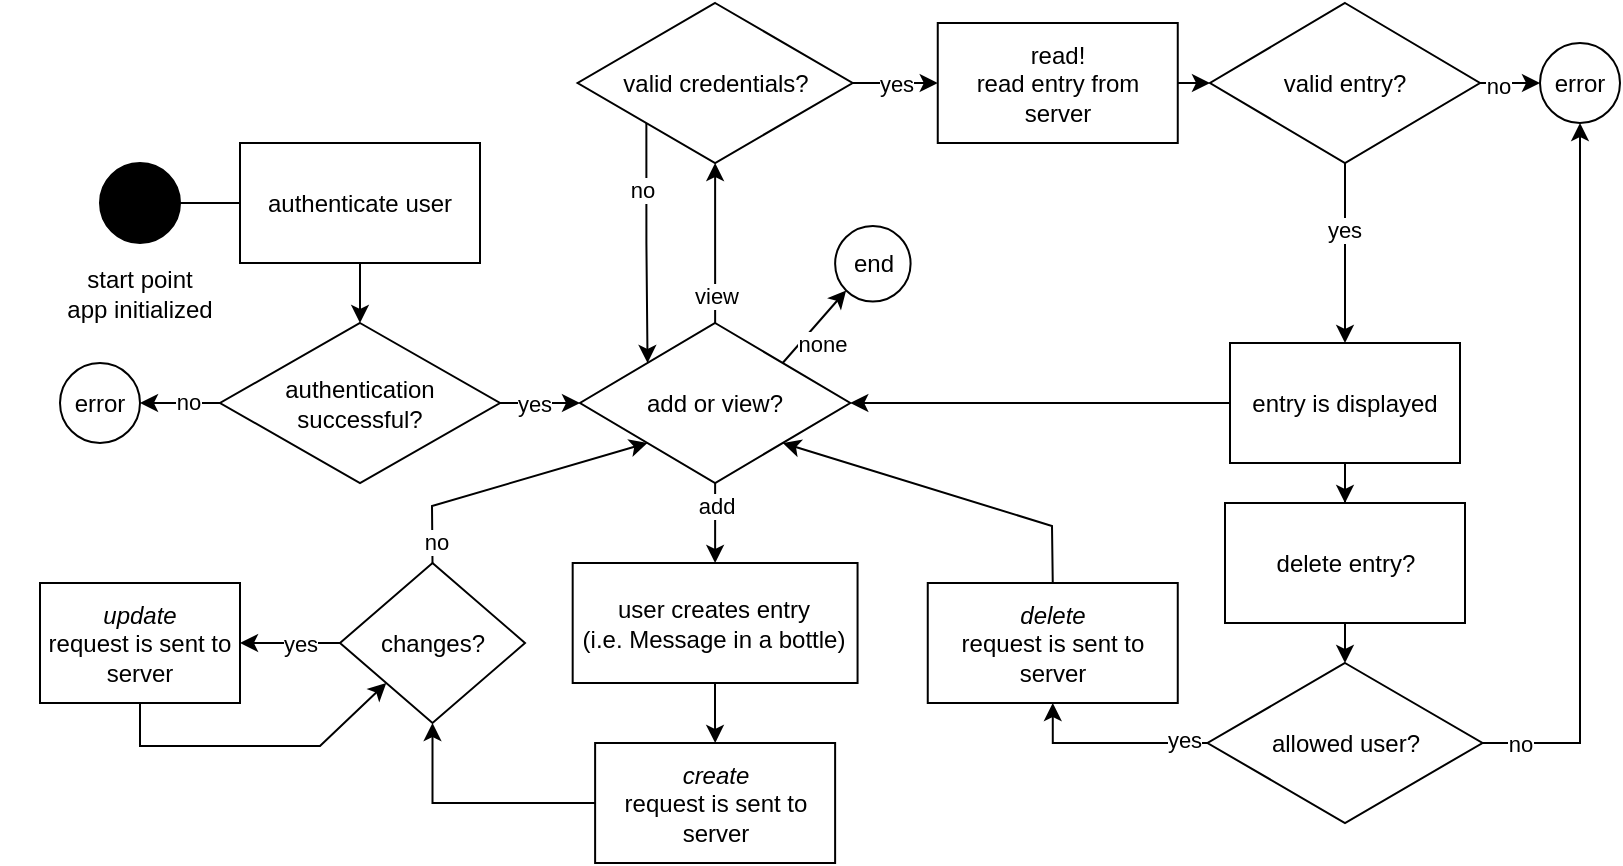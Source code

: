 <mxfile version="15.7.3" type="github" pages="2">
  <diagram id="s8fzFbX6xLmCuKb0O2X_" name="client side">
    <mxGraphModel dx="1186" dy="513" grid="1" gridSize="10" guides="1" tooltips="1" connect="1" arrows="1" fold="1" page="1" pageScale="1" pageWidth="850" pageHeight="1100" math="0" shadow="0">
      <root>
        <mxCell id="0" />
        <mxCell id="1" parent="0" />
        <mxCell id="-XUodZGf045c1RuwJL0l-8" value="" style="ellipse;whiteSpace=wrap;html=1;aspect=fixed;fillColor=#000000;" vertex="1" parent="1">
          <mxGeometry x="60" y="118.5" width="40" height="40" as="geometry" />
        </mxCell>
        <mxCell id="-XUodZGf045c1RuwJL0l-10" value="" style="shape=image;verticalLabelPosition=bottom;labelBackgroundColor=#ffffff;verticalAlign=top;aspect=fixed;imageAspect=0;image=https://upload.wikimedia.org/wikipedia/en/2/2d/Lakitu.png;" vertex="1" parent="1">
          <mxGeometry x="44.53" y="37.5" width="55.47" height="61" as="geometry" />
        </mxCell>
        <mxCell id="-XUodZGf045c1RuwJL0l-11" value="start point&lt;br&gt;app initialized" style="text;html=1;strokeColor=none;fillColor=none;align=center;verticalAlign=middle;whiteSpace=wrap;rounded=0;" vertex="1" parent="1">
          <mxGeometry x="10" y="168.5" width="140" height="30" as="geometry" />
        </mxCell>
        <mxCell id="-XUodZGf045c1RuwJL0l-12" value="" style="endArrow=classic;html=1;rounded=0;exitX=1;exitY=0.5;exitDx=0;exitDy=0;entryX=0;entryY=0.5;entryDx=0;entryDy=0;" edge="1" parent="1" source="-XUodZGf045c1RuwJL0l-8">
          <mxGeometry width="50" height="50" relative="1" as="geometry">
            <mxPoint x="770" y="288.5" as="sourcePoint" />
            <mxPoint x="200" y="138.5" as="targetPoint" />
          </mxGeometry>
        </mxCell>
        <mxCell id="-XUodZGf045c1RuwJL0l-19" value="&lt;i&gt;update&lt;/i&gt;&lt;br&gt;request is sent to server" style="rounded=0;whiteSpace=wrap;html=1;fillColor=#FFFFFF;" vertex="1" parent="1">
          <mxGeometry x="30" y="328.5" width="100" height="60" as="geometry" />
        </mxCell>
        <mxCell id="-XUodZGf045c1RuwJL0l-20" value="changes?" style="rhombus;whiteSpace=wrap;html=1;fillColor=#FFFFFF;" vertex="1" parent="1">
          <mxGeometry x="180" y="318.5" width="92.5" height="80" as="geometry" />
        </mxCell>
        <mxCell id="-XUodZGf045c1RuwJL0l-22" value="" style="endArrow=classic;html=1;rounded=0;exitX=0;exitY=0.5;exitDx=0;exitDy=0;entryX=1;entryY=0.5;entryDx=0;entryDy=0;" edge="1" parent="1" source="-XUodZGf045c1RuwJL0l-20" target="-XUodZGf045c1RuwJL0l-19">
          <mxGeometry width="50" height="50" relative="1" as="geometry">
            <mxPoint x="790" y="328.5" as="sourcePoint" />
            <mxPoint x="840" y="278.5" as="targetPoint" />
          </mxGeometry>
        </mxCell>
        <mxCell id="-XUodZGf045c1RuwJL0l-27" value="yes" style="edgeLabel;html=1;align=center;verticalAlign=middle;resizable=0;points=[];" vertex="1" connectable="0" parent="-XUodZGf045c1RuwJL0l-22">
          <mxGeometry x="-0.03" y="1" relative="1" as="geometry">
            <mxPoint x="4" y="-1" as="offset" />
          </mxGeometry>
        </mxCell>
        <mxCell id="-XUodZGf045c1RuwJL0l-24" value="add or view?" style="rhombus;whiteSpace=wrap;html=1;fillColor=#FFFFFF;" vertex="1" parent="1">
          <mxGeometry x="300" y="198.5" width="135.13" height="80" as="geometry" />
        </mxCell>
        <mxCell id="-XUodZGf045c1RuwJL0l-26" value="add" style="endArrow=classic;html=1;rounded=0;exitX=0.5;exitY=1;exitDx=0;exitDy=0;entryX=0.5;entryY=0;entryDx=0;entryDy=0;" edge="1" parent="1" source="-XUodZGf045c1RuwJL0l-24" target="WD7ghBFeFN-7xC81UN5C-24">
          <mxGeometry x="-0.406" width="50" height="50" relative="1" as="geometry">
            <mxPoint x="850" y="178.5" as="sourcePoint" />
            <mxPoint x="367.56" y="348.5" as="targetPoint" />
            <mxPoint as="offset" />
          </mxGeometry>
        </mxCell>
        <mxCell id="-XUodZGf045c1RuwJL0l-29" value="view" style="endArrow=classic;html=1;rounded=0;entryX=0.5;entryY=1;entryDx=0;entryDy=0;exitX=0.5;exitY=0;exitDx=0;exitDy=0;" edge="1" parent="1" source="-XUodZGf045c1RuwJL0l-24" target="-XUodZGf045c1RuwJL0l-30">
          <mxGeometry x="-0.667" width="50" height="50" relative="1" as="geometry">
            <mxPoint x="410" y="198.5" as="sourcePoint" />
            <mxPoint x="625" y="158.5" as="targetPoint" />
            <mxPoint as="offset" />
          </mxGeometry>
        </mxCell>
        <mxCell id="WD7ghBFeFN-7xC81UN5C-22" style="edgeStyle=orthogonalEdgeStyle;rounded=0;orthogonalLoop=1;jettySize=auto;html=1;exitX=0;exitY=1;exitDx=0;exitDy=0;entryX=0;entryY=0;entryDx=0;entryDy=0;" edge="1" parent="1" source="-XUodZGf045c1RuwJL0l-30" target="-XUodZGf045c1RuwJL0l-24">
          <mxGeometry relative="1" as="geometry" />
        </mxCell>
        <mxCell id="WD7ghBFeFN-7xC81UN5C-23" value="no" style="edgeLabel;html=1;align=center;verticalAlign=middle;resizable=0;points=[];" vertex="1" connectable="0" parent="WD7ghBFeFN-7xC81UN5C-22">
          <mxGeometry x="-0.443" y="-2" relative="1" as="geometry">
            <mxPoint as="offset" />
          </mxGeometry>
        </mxCell>
        <mxCell id="-XUodZGf045c1RuwJL0l-30" value="valid credentials?" style="rhombus;whiteSpace=wrap;html=1;fillColor=#FFFFFF;" vertex="1" parent="1">
          <mxGeometry x="298.81" y="38.5" width="137.5" height="80" as="geometry" />
        </mxCell>
        <mxCell id="-XUodZGf045c1RuwJL0l-33" value="yes" style="endArrow=classic;html=1;rounded=0;exitX=1;exitY=0.5;exitDx=0;exitDy=0;entryX=0;entryY=0.5;entryDx=0;entryDy=0;" edge="1" parent="1" source="-XUodZGf045c1RuwJL0l-30" target="-XUodZGf045c1RuwJL0l-39">
          <mxGeometry width="50" height="50" relative="1" as="geometry">
            <mxPoint x="840" y="238.5" as="sourcePoint" />
            <mxPoint x="625" y="348.5" as="targetPoint" />
          </mxGeometry>
        </mxCell>
        <mxCell id="-XUodZGf045c1RuwJL0l-45" value="" style="edgeStyle=orthogonalEdgeStyle;rounded=0;orthogonalLoop=1;jettySize=auto;html=1;exitX=0.5;exitY=1;exitDx=0;exitDy=0;" edge="1" parent="1" source="-XUodZGf045c1RuwJL0l-36" target="-XUodZGf045c1RuwJL0l-44">
          <mxGeometry relative="1" as="geometry" />
        </mxCell>
        <mxCell id="-XUodZGf045c1RuwJL0l-46" value="yes" style="edgeLabel;html=1;align=center;verticalAlign=middle;resizable=0;points=[];" vertex="1" connectable="0" parent="-XUodZGf045c1RuwJL0l-45">
          <mxGeometry x="-0.282" y="-1" relative="1" as="geometry">
            <mxPoint y="1" as="offset" />
          </mxGeometry>
        </mxCell>
        <mxCell id="-XUodZGf045c1RuwJL0l-36" value="valid entry?" style="rhombus;whiteSpace=wrap;html=1;fillColor=#FFFFFF;" vertex="1" parent="1">
          <mxGeometry x="615" y="38.5" width="135" height="80" as="geometry" />
        </mxCell>
        <mxCell id="-XUodZGf045c1RuwJL0l-39" value="&lt;span&gt;read!&lt;br&gt;read entry from server&lt;/span&gt;" style="rounded=0;whiteSpace=wrap;html=1;fillColor=#FFFFFF;" vertex="1" parent="1">
          <mxGeometry x="478.88" y="48.5" width="120" height="60" as="geometry" />
        </mxCell>
        <mxCell id="-XUodZGf045c1RuwJL0l-40" value="" style="endArrow=classic;html=1;rounded=0;exitX=1;exitY=0.5;exitDx=0;exitDy=0;" edge="1" parent="1" source="-XUodZGf045c1RuwJL0l-39" target="-XUodZGf045c1RuwJL0l-36">
          <mxGeometry width="50" height="50" relative="1" as="geometry">
            <mxPoint x="840" y="308.5" as="sourcePoint" />
            <mxPoint x="890" y="258.5" as="targetPoint" />
          </mxGeometry>
        </mxCell>
        <mxCell id="-XUodZGf045c1RuwJL0l-41" value="no" style="endArrow=classic;html=1;rounded=0;exitX=1;exitY=0.5;exitDx=0;exitDy=0;entryX=0;entryY=0.5;entryDx=0;entryDy=0;" edge="1" parent="1" source="-XUodZGf045c1RuwJL0l-36" target="-XUodZGf045c1RuwJL0l-42">
          <mxGeometry x="-0.385" y="-1" width="50" height="50" relative="1" as="geometry">
            <mxPoint x="820" y="418.5" as="sourcePoint" />
            <mxPoint x="730.0" y="248.5" as="targetPoint" />
            <mxPoint as="offset" />
          </mxGeometry>
        </mxCell>
        <mxCell id="-XUodZGf045c1RuwJL0l-42" value="error" style="ellipse;whiteSpace=wrap;html=1;aspect=fixed;fillColor=#FFFFFF;" vertex="1" parent="1">
          <mxGeometry x="780" y="58.5" width="40" height="40" as="geometry" />
        </mxCell>
        <mxCell id="WD7ghBFeFN-7xC81UN5C-33" value="" style="edgeStyle=orthogonalEdgeStyle;rounded=0;orthogonalLoop=1;jettySize=auto;html=1;" edge="1" parent="1" source="-XUodZGf045c1RuwJL0l-44" target="WD7ghBFeFN-7xC81UN5C-32">
          <mxGeometry relative="1" as="geometry" />
        </mxCell>
        <mxCell id="-XUodZGf045c1RuwJL0l-44" value="entry is displayed" style="whiteSpace=wrap;html=1;fillColor=#FFFFFF;" vertex="1" parent="1">
          <mxGeometry x="625" y="208.5" width="115" height="60" as="geometry" />
        </mxCell>
        <mxCell id="-XUodZGf045c1RuwJL0l-53" value="end" style="ellipse;whiteSpace=wrap;html=1;aspect=fixed;fillColor=#FFFFFF;" vertex="1" parent="1">
          <mxGeometry x="427.56" y="150" width="37.74" height="37.74" as="geometry" />
        </mxCell>
        <mxCell id="-XUodZGf045c1RuwJL0l-54" value="" style="endArrow=classic;html=1;rounded=0;exitX=0;exitY=0.5;exitDx=0;exitDy=0;entryX=1;entryY=0.5;entryDx=0;entryDy=0;" edge="1" parent="1" source="-XUodZGf045c1RuwJL0l-44" target="-XUodZGf045c1RuwJL0l-24">
          <mxGeometry width="50" height="50" relative="1" as="geometry">
            <mxPoint x="470" y="338.5" as="sourcePoint" />
            <mxPoint x="500" y="298.5" as="targetPoint" />
          </mxGeometry>
        </mxCell>
        <mxCell id="WD7ghBFeFN-7xC81UN5C-47" style="edgeStyle=orthogonalEdgeStyle;rounded=0;orthogonalLoop=1;jettySize=auto;html=1;entryX=0.5;entryY=1;entryDx=0;entryDy=0;" edge="1" parent="1" source="-XUodZGf045c1RuwJL0l-56" target="-XUodZGf045c1RuwJL0l-60">
          <mxGeometry relative="1" as="geometry" />
        </mxCell>
        <mxCell id="WD7ghBFeFN-7xC81UN5C-48" value="yes" style="edgeLabel;html=1;align=center;verticalAlign=middle;resizable=0;points=[];" vertex="1" connectable="0" parent="WD7ghBFeFN-7xC81UN5C-47">
          <mxGeometry x="-0.76" y="-2" relative="1" as="geometry">
            <mxPoint x="-1" as="offset" />
          </mxGeometry>
        </mxCell>
        <mxCell id="-XUodZGf045c1RuwJL0l-56" value="allowed user?" style="rhombus;whiteSpace=wrap;html=1;fillColor=#FFFFFF;" vertex="1" parent="1">
          <mxGeometry x="613.75" y="368.5" width="137.5" height="80" as="geometry" />
        </mxCell>
        <mxCell id="-XUodZGf045c1RuwJL0l-60" value="&lt;i&gt;delete&lt;/i&gt;&lt;br&gt;request is sent to server" style="rounded=0;whiteSpace=wrap;html=1;fillColor=#FFFFFF;" vertex="1" parent="1">
          <mxGeometry x="473.88" y="328.5" width="125" height="60" as="geometry" />
        </mxCell>
        <mxCell id="WD7ghBFeFN-7xC81UN5C-2" value="" style="endArrow=classic;html=1;rounded=0;exitX=1;exitY=0.5;exitDx=0;exitDy=0;entryX=0.5;entryY=1;entryDx=0;entryDy=0;" edge="1" parent="1" source="-XUodZGf045c1RuwJL0l-56" target="-XUodZGf045c1RuwJL0l-42">
          <mxGeometry width="50" height="50" relative="1" as="geometry">
            <mxPoint x="800" y="408.5" as="sourcePoint" />
            <mxPoint x="760" y="258.5" as="targetPoint" />
            <Array as="points">
              <mxPoint x="800" y="408.5" />
              <mxPoint x="800" y="338.5" />
            </Array>
          </mxGeometry>
        </mxCell>
        <mxCell id="WD7ghBFeFN-7xC81UN5C-3" value="no" style="edgeLabel;html=1;align=center;verticalAlign=middle;resizable=0;points=[];" vertex="1" connectable="0" parent="WD7ghBFeFN-7xC81UN5C-2">
          <mxGeometry x="-0.315" y="2" relative="1" as="geometry">
            <mxPoint x="-28" y="74" as="offset" />
          </mxGeometry>
        </mxCell>
        <mxCell id="WD7ghBFeFN-7xC81UN5C-13" style="edgeStyle=orthogonalEdgeStyle;rounded=0;orthogonalLoop=1;jettySize=auto;html=1;entryX=0.5;entryY=0;entryDx=0;entryDy=0;" edge="1" parent="1" source="WD7ghBFeFN-7xC81UN5C-10" target="WD7ghBFeFN-7xC81UN5C-14">
          <mxGeometry relative="1" as="geometry" />
        </mxCell>
        <mxCell id="WD7ghBFeFN-7xC81UN5C-10" value="authenticate user" style="rounded=0;whiteSpace=wrap;html=1;fillColor=#FFFFFF;" vertex="1" parent="1">
          <mxGeometry x="130.0" y="108.5" width="120" height="60" as="geometry" />
        </mxCell>
        <mxCell id="WD7ghBFeFN-7xC81UN5C-15" style="edgeStyle=orthogonalEdgeStyle;rounded=0;orthogonalLoop=1;jettySize=auto;html=1;exitX=1;exitY=0.5;exitDx=0;exitDy=0;entryX=0;entryY=0.5;entryDx=0;entryDy=0;" edge="1" parent="1" source="WD7ghBFeFN-7xC81UN5C-14" target="-XUodZGf045c1RuwJL0l-24">
          <mxGeometry relative="1" as="geometry" />
        </mxCell>
        <mxCell id="WD7ghBFeFN-7xC81UN5C-18" value="yes" style="edgeLabel;html=1;align=center;verticalAlign=middle;resizable=0;points=[];" vertex="1" connectable="0" parent="WD7ghBFeFN-7xC81UN5C-15">
          <mxGeometry x="-0.268" y="-1" relative="1" as="geometry">
            <mxPoint x="2" y="-1" as="offset" />
          </mxGeometry>
        </mxCell>
        <mxCell id="WD7ghBFeFN-7xC81UN5C-58" style="edgeStyle=orthogonalEdgeStyle;rounded=0;orthogonalLoop=1;jettySize=auto;html=1;entryX=1;entryY=0.5;entryDx=0;entryDy=0;" edge="1" parent="1" source="WD7ghBFeFN-7xC81UN5C-14" target="WD7ghBFeFN-7xC81UN5C-19">
          <mxGeometry relative="1" as="geometry" />
        </mxCell>
        <mxCell id="WD7ghBFeFN-7xC81UN5C-59" value="no" style="edgeLabel;html=1;align=center;verticalAlign=middle;resizable=0;points=[];" vertex="1" connectable="0" parent="WD7ghBFeFN-7xC81UN5C-58">
          <mxGeometry x="-0.191" y="-1" relative="1" as="geometry">
            <mxPoint as="offset" />
          </mxGeometry>
        </mxCell>
        <mxCell id="WD7ghBFeFN-7xC81UN5C-14" value="authentication&lt;br&gt;successful?" style="rhombus;whiteSpace=wrap;html=1;fillColor=#FFFFFF;" vertex="1" parent="1">
          <mxGeometry x="120" y="198.5" width="140" height="80" as="geometry" />
        </mxCell>
        <mxCell id="WD7ghBFeFN-7xC81UN5C-19" value="error" style="ellipse;whiteSpace=wrap;html=1;aspect=fixed;fillColor=#FFFFFF;" vertex="1" parent="1">
          <mxGeometry x="40" y="218.5" width="40" height="40" as="geometry" />
        </mxCell>
        <mxCell id="WD7ghBFeFN-7xC81UN5C-29" value="" style="edgeStyle=orthogonalEdgeStyle;rounded=0;orthogonalLoop=1;jettySize=auto;html=1;" edge="1" parent="1" source="WD7ghBFeFN-7xC81UN5C-24" target="WD7ghBFeFN-7xC81UN5C-28">
          <mxGeometry relative="1" as="geometry" />
        </mxCell>
        <mxCell id="WD7ghBFeFN-7xC81UN5C-24" value="&lt;span&gt;user creates entry&lt;/span&gt;&lt;br&gt;&lt;span&gt;(i.e. Message in a bottle)&lt;/span&gt;" style="rounded=0;whiteSpace=wrap;html=1;fillColor=#FFFFFF;" vertex="1" parent="1">
          <mxGeometry x="296.34" y="318.5" width="142.44" height="60" as="geometry" />
        </mxCell>
        <mxCell id="WD7ghBFeFN-7xC81UN5C-38" style="edgeStyle=orthogonalEdgeStyle;rounded=0;orthogonalLoop=1;jettySize=auto;html=1;exitX=0;exitY=0.5;exitDx=0;exitDy=0;" edge="1" parent="1" source="WD7ghBFeFN-7xC81UN5C-28" target="-XUodZGf045c1RuwJL0l-20">
          <mxGeometry relative="1" as="geometry" />
        </mxCell>
        <mxCell id="WD7ghBFeFN-7xC81UN5C-28" value="&lt;i&gt;create&lt;/i&gt;&lt;br&gt;request is sent to server" style="whiteSpace=wrap;html=1;rounded=0;fillColor=#FFFFFF;" vertex="1" parent="1">
          <mxGeometry x="307.56" y="408.5" width="120" height="60" as="geometry" />
        </mxCell>
        <mxCell id="WD7ghBFeFN-7xC81UN5C-34" style="edgeStyle=orthogonalEdgeStyle;rounded=0;orthogonalLoop=1;jettySize=auto;html=1;exitX=0.5;exitY=1;exitDx=0;exitDy=0;entryX=0.5;entryY=0;entryDx=0;entryDy=0;" edge="1" parent="1" source="WD7ghBFeFN-7xC81UN5C-32" target="-XUodZGf045c1RuwJL0l-56">
          <mxGeometry relative="1" as="geometry" />
        </mxCell>
        <mxCell id="WD7ghBFeFN-7xC81UN5C-32" value="delete entry?" style="whiteSpace=wrap;html=1;fillColor=#FFFFFF;" vertex="1" parent="1">
          <mxGeometry x="622.5" y="288.5" width="120" height="60" as="geometry" />
        </mxCell>
        <mxCell id="WD7ghBFeFN-7xC81UN5C-44" value="" style="endArrow=classic;html=1;rounded=0;exitX=0.5;exitY=0;exitDx=0;exitDy=0;entryX=0;entryY=1;entryDx=0;entryDy=0;" edge="1" parent="1" source="-XUodZGf045c1RuwJL0l-20" target="-XUodZGf045c1RuwJL0l-24">
          <mxGeometry width="50" height="50" relative="1" as="geometry">
            <mxPoint x="280" y="377.37" as="sourcePoint" />
            <mxPoint x="330" y="327.37" as="targetPoint" />
            <Array as="points">
              <mxPoint x="226" y="290" />
            </Array>
          </mxGeometry>
        </mxCell>
        <mxCell id="WD7ghBFeFN-7xC81UN5C-45" value="no" style="edgeLabel;html=1;align=center;verticalAlign=middle;resizable=0;points=[];" vertex="1" connectable="0" parent="WD7ghBFeFN-7xC81UN5C-44">
          <mxGeometry x="-0.849" y="-2" relative="1" as="geometry">
            <mxPoint as="offset" />
          </mxGeometry>
        </mxCell>
        <mxCell id="WD7ghBFeFN-7xC81UN5C-55" value="" style="endArrow=classic;html=1;rounded=0;entryX=0;entryY=1;entryDx=0;entryDy=0;exitX=1;exitY=0;exitDx=0;exitDy=0;" edge="1" parent="1" source="-XUodZGf045c1RuwJL0l-24" target="-XUodZGf045c1RuwJL0l-53">
          <mxGeometry width="50" height="50" relative="1" as="geometry">
            <mxPoint x="400" y="218.5" as="sourcePoint" />
            <mxPoint x="450" y="168.5" as="targetPoint" />
          </mxGeometry>
        </mxCell>
        <mxCell id="WD7ghBFeFN-7xC81UN5C-56" value="none" style="edgeLabel;html=1;align=center;verticalAlign=middle;resizable=0;points=[];" vertex="1" connectable="0" parent="WD7ghBFeFN-7xC81UN5C-55">
          <mxGeometry x="-0.803" y="1" relative="1" as="geometry">
            <mxPoint x="17" y="-6" as="offset" />
          </mxGeometry>
        </mxCell>
        <mxCell id="WD7ghBFeFN-7xC81UN5C-57" value="" style="endArrow=classic;html=1;rounded=0;entryX=1;entryY=1;entryDx=0;entryDy=0;exitX=0.5;exitY=0;exitDx=0;exitDy=0;" edge="1" parent="1" source="-XUodZGf045c1RuwJL0l-60" target="-XUodZGf045c1RuwJL0l-24">
          <mxGeometry width="50" height="50" relative="1" as="geometry">
            <mxPoint x="460" y="370" as="sourcePoint" />
            <mxPoint x="510" y="320" as="targetPoint" />
            <Array as="points">
              <mxPoint x="536" y="300" />
            </Array>
          </mxGeometry>
        </mxCell>
        <mxCell id="WD7ghBFeFN-7xC81UN5C-60" value="" style="endArrow=classic;html=1;rounded=0;exitX=0.5;exitY=1;exitDx=0;exitDy=0;entryX=0;entryY=1;entryDx=0;entryDy=0;" edge="1" parent="1" source="-XUodZGf045c1RuwJL0l-19" target="-XUodZGf045c1RuwJL0l-20">
          <mxGeometry width="50" height="50" relative="1" as="geometry">
            <mxPoint x="140" y="420" as="sourcePoint" />
            <mxPoint x="190" y="370" as="targetPoint" />
            <Array as="points">
              <mxPoint x="80" y="410" />
              <mxPoint x="170" y="410" />
            </Array>
          </mxGeometry>
        </mxCell>
      </root>
    </mxGraphModel>
  </diagram>
  <diagram id="kHSWg6UYYzG9t5Lp5UZN" name="server side">
    <mxGraphModel dx="1186" dy="513" grid="1" gridSize="10" guides="1" tooltips="1" connect="1" arrows="1" fold="1" page="1" pageScale="1" pageWidth="850" pageHeight="1100" math="0" shadow="0">
      <root>
        <mxCell id="OgVv49GXNg0juwttjP1T-0" />
        <mxCell id="OgVv49GXNg0juwttjP1T-1" parent="OgVv49GXNg0juwttjP1T-0" />
        <mxCell id="4Wlw3Fkb33TV7VpuPtJX-0" value="" style="shape=image;verticalLabelPosition=bottom;labelBackgroundColor=#ffffff;verticalAlign=top;aspect=fixed;imageAspect=0;image=https://upload.wikimedia.org/wikipedia/en/2/2d/Lakitu.png;" vertex="1" parent="OgVv49GXNg0juwttjP1T-1">
          <mxGeometry x="62.27" y="29" width="55.47" height="61" as="geometry" />
        </mxCell>
        <mxCell id="yZMIv_tmittNQ6Pgq1H0-3" value="" style="edgeStyle=orthogonalEdgeStyle;rounded=0;orthogonalLoop=1;jettySize=auto;html=1;" edge="1" parent="OgVv49GXNg0juwttjP1T-1" source="pQTkGN54zJ5NMvl-zGpL-0" target="yZMIv_tmittNQ6Pgq1H0-2">
          <mxGeometry relative="1" as="geometry" />
        </mxCell>
        <mxCell id="pQTkGN54zJ5NMvl-zGpL-0" value="" style="ellipse;whiteSpace=wrap;html=1;aspect=fixed;fillColor=#000000;" vertex="1" parent="OgVv49GXNg0juwttjP1T-1">
          <mxGeometry x="77.74" y="100" width="40" height="40" as="geometry" />
        </mxCell>
        <mxCell id="yZMIv_tmittNQ6Pgq1H0-0" value="start point&lt;br&gt;server&amp;nbsp;initialized" style="text;html=1;strokeColor=none;fillColor=none;align=center;verticalAlign=middle;whiteSpace=wrap;rounded=0;" vertex="1" parent="OgVv49GXNg0juwttjP1T-1">
          <mxGeometry x="27.74" y="150" width="140" height="30" as="geometry" />
        </mxCell>
        <mxCell id="yZMIv_tmittNQ6Pgq1H0-6" value="" style="edgeStyle=orthogonalEdgeStyle;rounded=0;orthogonalLoop=1;jettySize=auto;html=1;" edge="1" parent="OgVv49GXNg0juwttjP1T-1" source="yZMIv_tmittNQ6Pgq1H0-2" target="yZMIv_tmittNQ6Pgq1H0-5">
          <mxGeometry relative="1" as="geometry" />
        </mxCell>
        <mxCell id="yZMIv_tmittNQ6Pgq1H0-2" value="request access to database" style="whiteSpace=wrap;html=1;fillColor=#FFFFFF;" vertex="1" parent="OgVv49GXNg0juwttjP1T-1">
          <mxGeometry x="157.74" y="90" width="120" height="60" as="geometry" />
        </mxCell>
        <mxCell id="yZMIv_tmittNQ6Pgq1H0-10" value="not granted" style="edgeStyle=orthogonalEdgeStyle;rounded=0;orthogonalLoop=1;jettySize=auto;html=1;exitX=0.5;exitY=0;exitDx=0;exitDy=0;" edge="1" parent="OgVv49GXNg0juwttjP1T-1" source="yZMIv_tmittNQ6Pgq1H0-5" target="yZMIv_tmittNQ6Pgq1H0-9">
          <mxGeometry x="0.295" relative="1" as="geometry">
            <Array as="points">
              <mxPoint x="355" y="40" />
            </Array>
            <mxPoint as="offset" />
          </mxGeometry>
        </mxCell>
        <mxCell id="yZMIv_tmittNQ6Pgq1H0-13" value="" style="edgeStyle=orthogonalEdgeStyle;rounded=0;orthogonalLoop=1;jettySize=auto;html=1;" edge="1" parent="OgVv49GXNg0juwttjP1T-1" source="yZMIv_tmittNQ6Pgq1H0-5" target="yZMIv_tmittNQ6Pgq1H0-12">
          <mxGeometry relative="1" as="geometry" />
        </mxCell>
        <mxCell id="yZMIv_tmittNQ6Pgq1H0-14" value="granted" style="edgeLabel;html=1;align=center;verticalAlign=middle;resizable=0;points=[];" vertex="1" connectable="0" parent="yZMIv_tmittNQ6Pgq1H0-13">
          <mxGeometry x="-0.238" y="-3" relative="1" as="geometry">
            <mxPoint y="-3" as="offset" />
          </mxGeometry>
        </mxCell>
        <mxCell id="yZMIv_tmittNQ6Pgq1H0-5" value="grant access?" style="rhombus;whiteSpace=wrap;html=1;fillColor=#FFFFFF;" vertex="1" parent="OgVv49GXNg0juwttjP1T-1">
          <mxGeometry x="300" y="80" width="110" height="80" as="geometry" />
        </mxCell>
        <mxCell id="yZMIv_tmittNQ6Pgq1H0-9" value="error" style="ellipse;whiteSpace=wrap;html=1;aspect=fixed;fillColor=#FFFFFF;" vertex="1" parent="OgVv49GXNg0juwttjP1T-1">
          <mxGeometry x="210" y="20" width="37.74" height="37.74" as="geometry" />
        </mxCell>
        <mxCell id="MyNChsmxGvoFgjtAH8L9-71" style="edgeStyle=orthogonalEdgeStyle;rounded=0;orthogonalLoop=1;jettySize=auto;html=1;entryX=0;entryY=0.5;entryDx=0;entryDy=0;" edge="1" parent="OgVv49GXNg0juwttjP1T-1" source="yZMIv_tmittNQ6Pgq1H0-12" target="MyNChsmxGvoFgjtAH8L9-70">
          <mxGeometry relative="1" as="geometry">
            <Array as="points">
              <mxPoint x="610" y="120" />
              <mxPoint x="610" y="190" />
            </Array>
          </mxGeometry>
        </mxCell>
        <mxCell id="yZMIv_tmittNQ6Pgq1H0-12" value="access to database" style="whiteSpace=wrap;html=1;fillColor=#FFFFFF;" vertex="1" parent="OgVv49GXNg0juwttjP1T-1">
          <mxGeometry x="470" y="90" width="120" height="60" as="geometry" />
        </mxCell>
        <mxCell id="MyNChsmxGvoFgjtAH8L9-1" value="incoming request&lt;br&gt;to manipulate data" style="whiteSpace=wrap;html=1;fillColor=#FFFFFF;" vertex="1" parent="OgVv49GXNg0juwttjP1T-1">
          <mxGeometry x="650" y="280" width="120" height="60" as="geometry" />
        </mxCell>
        <mxCell id="MyNChsmxGvoFgjtAH8L9-73" style="edgeStyle=orthogonalEdgeStyle;rounded=0;orthogonalLoop=1;jettySize=auto;html=1;entryX=1;entryY=0.5;entryDx=0;entryDy=0;exitX=0.5;exitY=1;exitDx=0;exitDy=0;" edge="1" parent="OgVv49GXNg0juwttjP1T-1" source="MyNChsmxGvoFgjtAH8L9-3" target="MyNChsmxGvoFgjtAH8L9-9">
          <mxGeometry relative="1" as="geometry" />
        </mxCell>
        <mxCell id="MyNChsmxGvoFgjtAH8L9-74" value="yes" style="edgeLabel;html=1;align=center;verticalAlign=middle;resizable=0;points=[];" vertex="1" connectable="0" parent="MyNChsmxGvoFgjtAH8L9-73">
          <mxGeometry x="-0.711" y="2" relative="1" as="geometry">
            <mxPoint x="-2" y="-13" as="offset" />
          </mxGeometry>
        </mxCell>
        <mxCell id="MyNChsmxGvoFgjtAH8L9-3" value="can request be processed?" style="rhombus;whiteSpace=wrap;html=1;fillColor=#FFFFFF;" vertex="1" parent="OgVv49GXNg0juwttjP1T-1">
          <mxGeometry x="655" y="360" width="110" height="80" as="geometry" />
        </mxCell>
        <mxCell id="MyNChsmxGvoFgjtAH8L9-4" value="" style="endArrow=classic;html=1;rounded=0;exitX=0.5;exitY=1;exitDx=0;exitDy=0;entryX=0.5;entryY=0;entryDx=0;entryDy=0;" edge="1" parent="OgVv49GXNg0juwttjP1T-1" source="MyNChsmxGvoFgjtAH8L9-1" target="MyNChsmxGvoFgjtAH8L9-3">
          <mxGeometry width="50" height="50" relative="1" as="geometry">
            <mxPoint x="610" y="220" as="sourcePoint" />
            <mxPoint x="660" y="170" as="targetPoint" />
          </mxGeometry>
        </mxCell>
        <mxCell id="MyNChsmxGvoFgjtAH8L9-5" value="error" style="ellipse;whiteSpace=wrap;html=1;aspect=fixed;fillColor=#FFFFFF;" vertex="1" parent="OgVv49GXNg0juwttjP1T-1">
          <mxGeometry x="615" y="440" width="40" height="40" as="geometry" />
        </mxCell>
        <mxCell id="MyNChsmxGvoFgjtAH8L9-6" value="no" style="endArrow=classic;html=1;rounded=0;exitX=0;exitY=1;exitDx=0;exitDy=0;entryX=1;entryY=0;entryDx=0;entryDy=0;" edge="1" parent="OgVv49GXNg0juwttjP1T-1" source="MyNChsmxGvoFgjtAH8L9-3" target="MyNChsmxGvoFgjtAH8L9-5">
          <mxGeometry x="-0.455" width="50" height="50" relative="1" as="geometry">
            <mxPoint x="680" y="200" as="sourcePoint" />
            <mxPoint x="730" y="150" as="targetPoint" />
            <mxPoint as="offset" />
          </mxGeometry>
        </mxCell>
        <mxCell id="MyNChsmxGvoFgjtAH8L9-13" value="" style="edgeStyle=orthogonalEdgeStyle;rounded=0;orthogonalLoop=1;jettySize=auto;html=1;entryX=0.5;entryY=1;entryDx=0;entryDy=0;exitX=0;exitY=0.5;exitDx=0;exitDy=0;" edge="1" parent="OgVv49GXNg0juwttjP1T-1" source="MyNChsmxGvoFgjtAH8L9-9" target="MyNChsmxGvoFgjtAH8L9-27">
          <mxGeometry relative="1" as="geometry">
            <mxPoint x="380" y="350" as="targetPoint" />
            <Array as="points">
              <mxPoint x="265" y="520" />
            </Array>
          </mxGeometry>
        </mxCell>
        <mxCell id="MyNChsmxGvoFgjtAH8L9-14" value="write" style="edgeLabel;html=1;align=center;verticalAlign=middle;resizable=0;points=[];" vertex="1" connectable="0" parent="MyNChsmxGvoFgjtAH8L9-13">
          <mxGeometry x="-0.097" relative="1" as="geometry">
            <mxPoint x="139" as="offset" />
          </mxGeometry>
        </mxCell>
        <mxCell id="MyNChsmxGvoFgjtAH8L9-66" value="write" style="edgeLabel;html=1;align=center;verticalAlign=middle;resizable=0;points=[];" vertex="1" connectable="0" parent="MyNChsmxGvoFgjtAH8L9-13">
          <mxGeometry x="-0.861" relative="1" as="geometry">
            <mxPoint x="-4" as="offset" />
          </mxGeometry>
        </mxCell>
        <mxCell id="MyNChsmxGvoFgjtAH8L9-19" value="" style="edgeStyle=orthogonalEdgeStyle;rounded=0;orthogonalLoop=1;jettySize=auto;html=1;" edge="1" parent="OgVv49GXNg0juwttjP1T-1" source="MyNChsmxGvoFgjtAH8L9-9" target="MyNChsmxGvoFgjtAH8L9-38">
          <mxGeometry relative="1" as="geometry">
            <mxPoint x="530" y="350" as="targetPoint" />
            <Array as="points">
              <mxPoint x="530" y="470" />
              <mxPoint x="530" y="470" />
            </Array>
          </mxGeometry>
        </mxCell>
        <mxCell id="MyNChsmxGvoFgjtAH8L9-20" value="delete" style="edgeLabel;html=1;align=center;verticalAlign=middle;resizable=0;points=[];" vertex="1" connectable="0" parent="MyNChsmxGvoFgjtAH8L9-19">
          <mxGeometry x="0.303" relative="1" as="geometry">
            <mxPoint y="71" as="offset" />
          </mxGeometry>
        </mxCell>
        <mxCell id="MyNChsmxGvoFgjtAH8L9-67" value="delete" style="edgeLabel;html=1;align=center;verticalAlign=middle;resizable=0;points=[];" vertex="1" connectable="0" parent="MyNChsmxGvoFgjtAH8L9-19">
          <mxGeometry x="-0.393" relative="1" as="geometry">
            <mxPoint as="offset" />
          </mxGeometry>
        </mxCell>
        <mxCell id="MyNChsmxGvoFgjtAH8L9-9" value="what kind of request?" style="rhombus;whiteSpace=wrap;html=1;fillColor=#FFFFFF;" vertex="1" parent="OgVv49GXNg0juwttjP1T-1">
          <mxGeometry x="480" y="480" width="100" height="80" as="geometry" />
        </mxCell>
        <mxCell id="MyNChsmxGvoFgjtAH8L9-25" value="" style="edgeStyle=orthogonalEdgeStyle;rounded=0;orthogonalLoop=1;jettySize=auto;html=1;" edge="1" parent="OgVv49GXNg0juwttjP1T-1" source="MyNChsmxGvoFgjtAH8L9-18" target="MyNChsmxGvoFgjtAH8L9-24">
          <mxGeometry relative="1" as="geometry" />
        </mxCell>
        <mxCell id="MyNChsmxGvoFgjtAH8L9-18" value="remove entry from database" style="whiteSpace=wrap;html=1;fillColor=#FFFFFF;" vertex="1" parent="OgVv49GXNg0juwttjP1T-1">
          <mxGeometry x="470" y="250" width="120" height="60" as="geometry" />
        </mxCell>
        <mxCell id="MyNChsmxGvoFgjtAH8L9-24" value="send confirmation note" style="whiteSpace=wrap;html=1;fillColor=#FFFFFF;" vertex="1" parent="OgVv49GXNg0juwttjP1T-1">
          <mxGeometry x="470" y="170" width="120" height="60" as="geometry" />
        </mxCell>
        <mxCell id="MyNChsmxGvoFgjtAH8L9-26" value="" style="endArrow=classic;html=1;rounded=0;exitX=0.5;exitY=0;exitDx=0;exitDy=0;entryX=0.5;entryY=1;entryDx=0;entryDy=0;" edge="1" parent="OgVv49GXNg0juwttjP1T-1" source="MyNChsmxGvoFgjtAH8L9-24" target="yZMIv_tmittNQ6Pgq1H0-12">
          <mxGeometry width="50" height="50" relative="1" as="geometry">
            <mxPoint x="560" y="220" as="sourcePoint" />
            <mxPoint x="610" y="170" as="targetPoint" />
          </mxGeometry>
        </mxCell>
        <mxCell id="MyNChsmxGvoFgjtAH8L9-43" style="edgeStyle=orthogonalEdgeStyle;rounded=0;orthogonalLoop=1;jettySize=auto;html=1;entryX=0;entryY=0.5;entryDx=0;entryDy=0;" edge="1" parent="OgVv49GXNg0juwttjP1T-1" source="MyNChsmxGvoFgjtAH8L9-27" target="MyNChsmxGvoFgjtAH8L9-33">
          <mxGeometry relative="1" as="geometry" />
        </mxCell>
        <mxCell id="MyNChsmxGvoFgjtAH8L9-46" value="no" style="edgeLabel;html=1;align=center;verticalAlign=middle;resizable=0;points=[];" vertex="1" connectable="0" parent="MyNChsmxGvoFgjtAH8L9-43">
          <mxGeometry x="0.264" y="1" relative="1" as="geometry">
            <mxPoint x="-11" y="1" as="offset" />
          </mxGeometry>
        </mxCell>
        <mxCell id="MyNChsmxGvoFgjtAH8L9-27" value="can entry be written?" style="rhombus;whiteSpace=wrap;html=1;fillColor=#FFFFFF;" vertex="1" parent="OgVv49GXNg0juwttjP1T-1">
          <mxGeometry x="210" y="400" width="110" height="80" as="geometry" />
        </mxCell>
        <mxCell id="MyNChsmxGvoFgjtAH8L9-32" value="" style="endArrow=classic;html=1;rounded=0;exitX=0.5;exitY=0;exitDx=0;exitDy=0;entryX=0.5;entryY=1;entryDx=0;entryDy=0;" edge="1" parent="OgVv49GXNg0juwttjP1T-1" source="MyNChsmxGvoFgjtAH8L9-27" target="vNTwm5ScyBoPGMQzxewc-2">
          <mxGeometry width="50" height="50" relative="1" as="geometry">
            <mxPoint x="470" y="400" as="sourcePoint" />
            <mxPoint x="285" y="305" as="targetPoint" />
          </mxGeometry>
        </mxCell>
        <mxCell id="MyNChsmxGvoFgjtAH8L9-36" value="yes" style="edgeLabel;html=1;align=center;verticalAlign=middle;resizable=0;points=[];" vertex="1" connectable="0" parent="MyNChsmxGvoFgjtAH8L9-32">
          <mxGeometry x="-0.29" y="-2" relative="1" as="geometry">
            <mxPoint x="-2" as="offset" />
          </mxGeometry>
        </mxCell>
        <mxCell id="MyNChsmxGvoFgjtAH8L9-33" value="error" style="ellipse;whiteSpace=wrap;html=1;aspect=fixed;fillColor=#FFFFFF;" vertex="1" parent="OgVv49GXNg0juwttjP1T-1">
          <mxGeometry x="372.5" y="420" width="40" height="40" as="geometry" />
        </mxCell>
        <mxCell id="MyNChsmxGvoFgjtAH8L9-42" style="edgeStyle=orthogonalEdgeStyle;rounded=0;orthogonalLoop=1;jettySize=auto;html=1;entryX=0.5;entryY=1;entryDx=0;entryDy=0;" edge="1" parent="OgVv49GXNg0juwttjP1T-1" source="MyNChsmxGvoFgjtAH8L9-38" target="MyNChsmxGvoFgjtAH8L9-18">
          <mxGeometry relative="1" as="geometry" />
        </mxCell>
        <mxCell id="MyNChsmxGvoFgjtAH8L9-47" value="yes" style="edgeLabel;html=1;align=center;verticalAlign=middle;resizable=0;points=[];" vertex="1" connectable="0" parent="MyNChsmxGvoFgjtAH8L9-42">
          <mxGeometry x="0.119" y="1" relative="1" as="geometry">
            <mxPoint x="1" y="2" as="offset" />
          </mxGeometry>
        </mxCell>
        <mxCell id="MyNChsmxGvoFgjtAH8L9-44" style="edgeStyle=orthogonalEdgeStyle;rounded=0;orthogonalLoop=1;jettySize=auto;html=1;entryX=1;entryY=0.5;entryDx=0;entryDy=0;" edge="1" parent="OgVv49GXNg0juwttjP1T-1" source="MyNChsmxGvoFgjtAH8L9-38" target="MyNChsmxGvoFgjtAH8L9-33">
          <mxGeometry relative="1" as="geometry" />
        </mxCell>
        <mxCell id="MyNChsmxGvoFgjtAH8L9-45" value="no" style="edgeLabel;html=1;align=center;verticalAlign=middle;resizable=0;points=[];" vertex="1" connectable="0" parent="MyNChsmxGvoFgjtAH8L9-44">
          <mxGeometry x="-0.458" relative="1" as="geometry">
            <mxPoint y="27" as="offset" />
          </mxGeometry>
        </mxCell>
        <mxCell id="MyNChsmxGvoFgjtAH8L9-38" value="can entry be deleted?" style="rhombus;whiteSpace=wrap;html=1;fillColor=#FFFFFF;" vertex="1" parent="OgVv49GXNg0juwttjP1T-1">
          <mxGeometry x="475" y="350" width="110" height="80" as="geometry" />
        </mxCell>
        <mxCell id="MyNChsmxGvoFgjtAH8L9-52" style="edgeStyle=orthogonalEdgeStyle;rounded=0;orthogonalLoop=1;jettySize=auto;html=1;entryX=0.5;entryY=1;entryDx=0;entryDy=0;" edge="1" parent="OgVv49GXNg0juwttjP1T-1" source="MyNChsmxGvoFgjtAH8L9-49" target="MyNChsmxGvoFgjtAH8L9-33">
          <mxGeometry relative="1" as="geometry" />
        </mxCell>
        <mxCell id="MyNChsmxGvoFgjtAH8L9-53" value="no" style="edgeLabel;html=1;align=center;verticalAlign=middle;resizable=0;points=[];" vertex="1" connectable="0" parent="MyNChsmxGvoFgjtAH8L9-52">
          <mxGeometry x="-0.88" y="-2" relative="1" as="geometry">
            <mxPoint x="-2" y="-54" as="offset" />
          </mxGeometry>
        </mxCell>
        <mxCell id="MyNChsmxGvoFgjtAH8L9-57" style="edgeStyle=orthogonalEdgeStyle;rounded=0;orthogonalLoop=1;jettySize=auto;html=1;entryX=0.5;entryY=1;entryDx=0;entryDy=0;" edge="1" parent="OgVv49GXNg0juwttjP1T-1" source="MyNChsmxGvoFgjtAH8L9-49" target="MyNChsmxGvoFgjtAH8L9-55">
          <mxGeometry relative="1" as="geometry" />
        </mxCell>
        <mxCell id="MyNChsmxGvoFgjtAH8L9-58" value="yes" style="edgeLabel;html=1;align=center;verticalAlign=middle;resizable=0;points=[];" vertex="1" connectable="0" parent="MyNChsmxGvoFgjtAH8L9-57">
          <mxGeometry x="-0.823" relative="1" as="geometry">
            <mxPoint x="2" as="offset" />
          </mxGeometry>
        </mxCell>
        <mxCell id="MyNChsmxGvoFgjtAH8L9-49" value="can entry be&lt;br&gt;read?" style="rhombus;whiteSpace=wrap;html=1;fillColor=#FFFFFF;" vertex="1" parent="OgVv49GXNg0juwttjP1T-1">
          <mxGeometry x="335" y="550" width="115" height="80" as="geometry" />
        </mxCell>
        <mxCell id="MyNChsmxGvoFgjtAH8L9-50" value="" style="endArrow=classic;html=1;rounded=0;entryX=1;entryY=0.5;entryDx=0;entryDy=0;exitX=0.5;exitY=1;exitDx=0;exitDy=0;" edge="1" parent="OgVv49GXNg0juwttjP1T-1" source="MyNChsmxGvoFgjtAH8L9-9" target="MyNChsmxGvoFgjtAH8L9-49">
          <mxGeometry width="50" height="50" relative="1" as="geometry">
            <mxPoint x="590" y="630" as="sourcePoint" />
            <mxPoint x="640" y="580" as="targetPoint" />
            <Array as="points">
              <mxPoint x="530" y="590" />
            </Array>
          </mxGeometry>
        </mxCell>
        <mxCell id="MyNChsmxGvoFgjtAH8L9-51" value="read" style="edgeLabel;html=1;align=center;verticalAlign=middle;resizable=0;points=[];" vertex="1" connectable="0" parent="MyNChsmxGvoFgjtAH8L9-50">
          <mxGeometry x="-0.536" y="3" relative="1" as="geometry">
            <mxPoint x="-3" y="-11" as="offset" />
          </mxGeometry>
        </mxCell>
        <mxCell id="MyNChsmxGvoFgjtAH8L9-62" style="edgeStyle=orthogonalEdgeStyle;rounded=0;orthogonalLoop=1;jettySize=auto;html=1;entryX=0;entryY=0.25;entryDx=0;entryDy=0;" edge="1" parent="OgVv49GXNg0juwttjP1T-1" source="MyNChsmxGvoFgjtAH8L9-55" target="MyNChsmxGvoFgjtAH8L9-24">
          <mxGeometry relative="1" as="geometry">
            <Array as="points">
              <mxPoint x="175" y="185" />
            </Array>
          </mxGeometry>
        </mxCell>
        <mxCell id="MyNChsmxGvoFgjtAH8L9-69" style="edgeStyle=orthogonalEdgeStyle;rounded=0;orthogonalLoop=1;jettySize=auto;html=1;exitX=0;exitY=0.5;exitDx=0;exitDy=0;entryX=0.5;entryY=1;entryDx=0;entryDy=0;" edge="1" parent="OgVv49GXNg0juwttjP1T-1" source="MyNChsmxGvoFgjtAH8L9-55" target="MyNChsmxGvoFgjtAH8L9-60">
          <mxGeometry relative="1" as="geometry" />
        </mxCell>
        <mxCell id="MyNChsmxGvoFgjtAH8L9-55" value="read entry from database" style="rounded=0;whiteSpace=wrap;html=1;fillColor=#FFFFFF;" vertex="1" parent="OgVv49GXNg0juwttjP1T-1">
          <mxGeometry x="120" y="500" width="110" height="40" as="geometry" />
        </mxCell>
        <mxCell id="MyNChsmxGvoFgjtAH8L9-64" style="edgeStyle=orthogonalEdgeStyle;rounded=0;orthogonalLoop=1;jettySize=auto;html=1;exitX=0.5;exitY=0;exitDx=0;exitDy=0;" edge="1" parent="OgVv49GXNg0juwttjP1T-1" source="MyNChsmxGvoFgjtAH8L9-60" target="MyNChsmxGvoFgjtAH8L9-65">
          <mxGeometry relative="1" as="geometry">
            <mxPoint x="90.276" y="470" as="targetPoint" />
          </mxGeometry>
        </mxCell>
        <mxCell id="MyNChsmxGvoFgjtAH8L9-60" value="send data to&lt;br&gt;client side" style="whiteSpace=wrap;html=1;fillColor=#FFFFFF;" vertex="1" parent="OgVv49GXNg0juwttjP1T-1">
          <mxGeometry x="40" y="340" width="100" height="40" as="geometry" />
        </mxCell>
        <mxCell id="MyNChsmxGvoFgjtAH8L9-65" value="end" style="ellipse;whiteSpace=wrap;html=1;aspect=fixed;fillColor=#FFFFFF;" vertex="1" parent="OgVv49GXNg0juwttjP1T-1">
          <mxGeometry x="75.0" y="270" width="30" height="30" as="geometry" />
        </mxCell>
        <mxCell id="MyNChsmxGvoFgjtAH8L9-72" style="edgeStyle=orthogonalEdgeStyle;rounded=0;orthogonalLoop=1;jettySize=auto;html=1;exitX=0.5;exitY=1;exitDx=0;exitDy=0;" edge="1" parent="OgVv49GXNg0juwttjP1T-1" source="MyNChsmxGvoFgjtAH8L9-70" target="MyNChsmxGvoFgjtAH8L9-1">
          <mxGeometry relative="1" as="geometry" />
        </mxCell>
        <mxCell id="MyNChsmxGvoFgjtAH8L9-75" value="yes" style="edgeLabel;html=1;align=center;verticalAlign=middle;resizable=0;points=[];" vertex="1" connectable="0" parent="MyNChsmxGvoFgjtAH8L9-72">
          <mxGeometry x="-0.57" y="2" relative="1" as="geometry">
            <mxPoint as="offset" />
          </mxGeometry>
        </mxCell>
        <mxCell id="MyNChsmxGvoFgjtAH8L9-78" value="no" style="edgeStyle=orthogonalEdgeStyle;rounded=0;orthogonalLoop=1;jettySize=auto;html=1;" edge="1" parent="OgVv49GXNg0juwttjP1T-1" source="MyNChsmxGvoFgjtAH8L9-70">
          <mxGeometry x="-0.333" relative="1" as="geometry">
            <mxPoint x="710" y="80" as="targetPoint" />
            <mxPoint as="offset" />
          </mxGeometry>
        </mxCell>
        <mxCell id="MyNChsmxGvoFgjtAH8L9-70" value="request to&lt;br&gt;manipulate data?" style="rhombus;whiteSpace=wrap;html=1;fillColor=#FFFFFF;" vertex="1" parent="OgVv49GXNg0juwttjP1T-1">
          <mxGeometry x="630" y="140" width="160" height="100" as="geometry" />
        </mxCell>
        <mxCell id="MyNChsmxGvoFgjtAH8L9-76" value="end" style="ellipse;whiteSpace=wrap;html=1;aspect=fixed;fillColor=#FFFFFF;" vertex="1" parent="OgVv49GXNg0juwttjP1T-1">
          <mxGeometry x="690" y="39.5" width="40" height="40" as="geometry" />
        </mxCell>
        <mxCell id="vNTwm5ScyBoPGMQzxewc-7" style="edgeStyle=orthogonalEdgeStyle;rounded=0;orthogonalLoop=1;jettySize=auto;html=1;entryX=0;entryY=0.5;entryDx=0;entryDy=0;" edge="1" parent="OgVv49GXNg0juwttjP1T-1" source="vNTwm5ScyBoPGMQzxewc-2" target="vNTwm5ScyBoPGMQzxewc-4">
          <mxGeometry relative="1" as="geometry">
            <Array as="points">
              <mxPoint x="265" y="220" />
            </Array>
          </mxGeometry>
        </mxCell>
        <mxCell id="vNTwm5ScyBoPGMQzxewc-8" value="no" style="edgeLabel;html=1;align=center;verticalAlign=middle;resizable=0;points=[];" vertex="1" connectable="0" parent="vNTwm5ScyBoPGMQzxewc-7">
          <mxGeometry x="-0.115" relative="1" as="geometry">
            <mxPoint x="-2" y="40" as="offset" />
          </mxGeometry>
        </mxCell>
        <mxCell id="vNTwm5ScyBoPGMQzxewc-12" value="yes" style="edgeStyle=orthogonalEdgeStyle;rounded=0;orthogonalLoop=1;jettySize=auto;html=1;exitX=1;exitY=0.5;exitDx=0;exitDy=0;entryX=0;entryY=0.5;entryDx=0;entryDy=0;" edge="1" parent="OgVv49GXNg0juwttjP1T-1" source="vNTwm5ScyBoPGMQzxewc-2" target="vNTwm5ScyBoPGMQzxewc-9">
          <mxGeometry x="-0.368" relative="1" as="geometry">
            <mxPoint as="offset" />
          </mxGeometry>
        </mxCell>
        <mxCell id="vNTwm5ScyBoPGMQzxewc-2" value="update?" style="rhombus;whiteSpace=wrap;html=1;fillColor=#FFFFFF;" vertex="1" parent="OgVv49GXNg0juwttjP1T-1">
          <mxGeometry x="225" y="280" width="80" height="80" as="geometry" />
        </mxCell>
        <mxCell id="vNTwm5ScyBoPGMQzxewc-18" style="edgeStyle=orthogonalEdgeStyle;rounded=0;orthogonalLoop=1;jettySize=auto;html=1;exitX=1;exitY=0.5;exitDx=0;exitDy=0;entryX=0;entryY=0.833;entryDx=0;entryDy=0;entryPerimeter=0;" edge="1" parent="OgVv49GXNg0juwttjP1T-1" source="vNTwm5ScyBoPGMQzxewc-4" target="MyNChsmxGvoFgjtAH8L9-24">
          <mxGeometry relative="1" as="geometry" />
        </mxCell>
        <mxCell id="vNTwm5ScyBoPGMQzxewc-4" value="write entry to database" style="rounded=0;whiteSpace=wrap;html=1;fillColor=#FFFFFF;" vertex="1" parent="OgVv49GXNg0juwttjP1T-1">
          <mxGeometry x="345" y="200" width="95" height="40" as="geometry" />
        </mxCell>
        <mxCell id="vNTwm5ScyBoPGMQzxewc-10" style="edgeStyle=orthogonalEdgeStyle;rounded=0;orthogonalLoop=1;jettySize=auto;html=1;entryX=0.5;entryY=0;entryDx=0;entryDy=0;" edge="1" parent="OgVv49GXNg0juwttjP1T-1" source="vNTwm5ScyBoPGMQzxewc-9" target="MyNChsmxGvoFgjtAH8L9-33">
          <mxGeometry relative="1" as="geometry" />
        </mxCell>
        <mxCell id="vNTwm5ScyBoPGMQzxewc-11" value="no" style="edgeLabel;html=1;align=center;verticalAlign=middle;resizable=0;points=[];" vertex="1" connectable="0" parent="vNTwm5ScyBoPGMQzxewc-10">
          <mxGeometry x="0.261" y="1" relative="1" as="geometry">
            <mxPoint x="-1" y="-18" as="offset" />
          </mxGeometry>
        </mxCell>
        <mxCell id="vNTwm5ScyBoPGMQzxewc-16" style="edgeStyle=orthogonalEdgeStyle;rounded=0;orthogonalLoop=1;jettySize=auto;html=1;entryX=0.5;entryY=1;entryDx=0;entryDy=0;" edge="1" parent="OgVv49GXNg0juwttjP1T-1" source="vNTwm5ScyBoPGMQzxewc-9" target="vNTwm5ScyBoPGMQzxewc-4">
          <mxGeometry relative="1" as="geometry" />
        </mxCell>
        <mxCell id="vNTwm5ScyBoPGMQzxewc-17" value="yes" style="edgeLabel;html=1;align=center;verticalAlign=middle;resizable=0;points=[];" vertex="1" connectable="0" parent="vNTwm5ScyBoPGMQzxewc-16">
          <mxGeometry x="-0.4" y="-1" relative="1" as="geometry">
            <mxPoint as="offset" />
          </mxGeometry>
        </mxCell>
        <mxCell id="vNTwm5ScyBoPGMQzxewc-9" value="can it be done?" style="rhombus;whiteSpace=wrap;html=1;fillColor=#FFFFFF;" vertex="1" parent="OgVv49GXNg0juwttjP1T-1">
          <mxGeometry x="352.5" y="280" width="80" height="80" as="geometry" />
        </mxCell>
      </root>
    </mxGraphModel>
  </diagram>
</mxfile>

